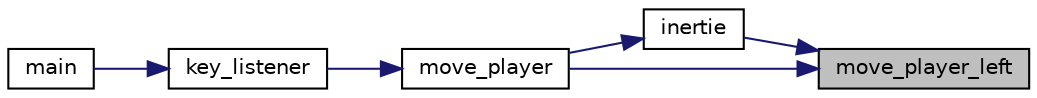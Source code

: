 digraph "move_player_left"
{
 // LATEX_PDF_SIZE
  edge [fontname="Helvetica",fontsize="10",labelfontname="Helvetica",labelfontsize="10"];
  node [fontname="Helvetica",fontsize="10",shape=record];
  rankdir="RL";
  Node1 [label="move_player_left",height=0.2,width=0.4,color="black", fillcolor="grey75", style="filled", fontcolor="black",tooltip="Function that move the player to the left."];
  Node1 -> Node2 [dir="back",color="midnightblue",fontsize="10",style="solid"];
  Node2 [label="inertie",height=0.2,width=0.4,color="black", fillcolor="white", style="filled",URL="$key__listener_8c.html#a970505030748811a193b5d928e8abdf3",tooltip="Function that make inertie to the player."];
  Node2 -> Node3 [dir="back",color="midnightblue",fontsize="10",style="solid"];
  Node3 [label="move_player",height=0.2,width=0.4,color="black", fillcolor="white", style="filled",URL="$key__listener_8c.html#a1fec317765364520a468bfb608600ce1",tooltip="Function that move the player."];
  Node3 -> Node4 [dir="back",color="midnightblue",fontsize="10",style="solid"];
  Node4 [label="key_listener",height=0.2,width=0.4,color="black", fillcolor="white", style="filled",URL="$key__listener_8h.html#a6661073e728eb5818d0faf3dfd8dfe98",tooltip="Function that listen the keyboard."];
  Node4 -> Node5 [dir="back",color="midnightblue",fontsize="10",style="solid"];
  Node5 [label="main",height=0.2,width=0.4,color="black", fillcolor="white", style="filled",URL="$main_8c.html#abf9e6b7e6f15df4b525a2e7705ba3089",tooltip="Main function of the project contain the game loop."];
  Node1 -> Node3 [dir="back",color="midnightblue",fontsize="10",style="solid"];
}
